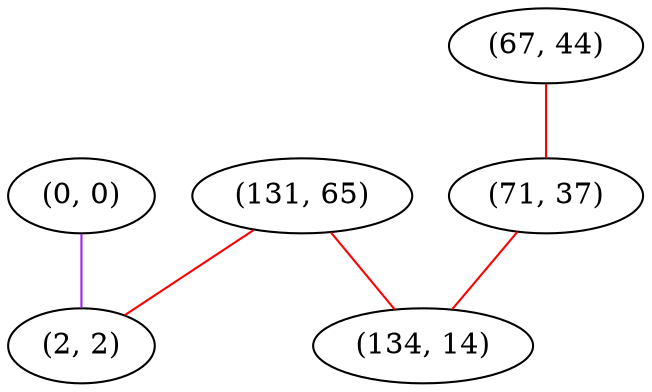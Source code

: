 graph "" {
"(0, 0)";
"(67, 44)";
"(131, 65)";
"(71, 37)";
"(2, 2)";
"(134, 14)";
"(0, 0)" -- "(2, 2)"  [color=purple, key=0, weight=4];
"(67, 44)" -- "(71, 37)"  [color=red, key=0, weight=1];
"(131, 65)" -- "(134, 14)"  [color=red, key=0, weight=1];
"(131, 65)" -- "(2, 2)"  [color=red, key=0, weight=1];
"(71, 37)" -- "(134, 14)"  [color=red, key=0, weight=1];
}
